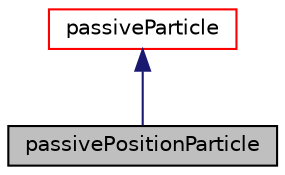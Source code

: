 digraph "passivePositionParticle"
{
  bgcolor="transparent";
  edge [fontname="Helvetica",fontsize="10",labelfontname="Helvetica",labelfontsize="10"];
  node [fontname="Helvetica",fontsize="10",shape=record];
  Node1 [label="passivePositionParticle",height=0.2,width=0.4,color="black", fillcolor="grey75", style="filled" fontcolor="black"];
  Node2 -> Node1 [dir="back",color="midnightblue",fontsize="10",style="solid",fontname="Helvetica"];
  Node2 [label="passiveParticle",height=0.2,width=0.4,color="red",URL="$classFoam_1_1passiveParticle.html",tooltip="Copy of base particle. "];
}
